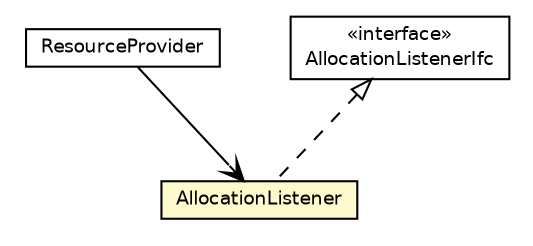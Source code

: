 #!/usr/local/bin/dot
#
# Class diagram 
# Generated by UMLGraph version 5.4 (http://www.umlgraph.org/)
#

digraph G {
	edge [fontname="Helvetica",fontsize=10,labelfontname="Helvetica",labelfontsize=10];
	node [fontname="Helvetica",fontsize=10,shape=plaintext];
	nodesep=0.25;
	ranksep=0.5;
	// jsl.modeling.elements.resource.ResourceProvider
	c179058 [label=<<table title="jsl.modeling.elements.resource.ResourceProvider" border="0" cellborder="1" cellspacing="0" cellpadding="2" port="p" href="./ResourceProvider.html">
		<tr><td><table border="0" cellspacing="0" cellpadding="1">
<tr><td align="center" balign="center"> ResourceProvider </td></tr>
		</table></td></tr>
		</table>>, URL="./ResourceProvider.html", fontname="Helvetica", fontcolor="black", fontsize=9.0];
	// jsl.modeling.elements.resource.ResourceProvider.AllocationListener
	c179060 [label=<<table title="jsl.modeling.elements.resource.ResourceProvider.AllocationListener" border="0" cellborder="1" cellspacing="0" cellpadding="2" port="p" bgcolor="lemonChiffon" href="./ResourceProvider.AllocationListener.html">
		<tr><td><table border="0" cellspacing="0" cellpadding="1">
<tr><td align="center" balign="center"> AllocationListener </td></tr>
		</table></td></tr>
		</table>>, URL="./ResourceProvider.AllocationListener.html", fontname="Helvetica", fontcolor="black", fontsize=9.0];
	// jsl.modeling.elements.resource.AllocationListenerIfc
	c179112 [label=<<table title="jsl.modeling.elements.resource.AllocationListenerIfc" border="0" cellborder="1" cellspacing="0" cellpadding="2" port="p" href="./AllocationListenerIfc.html">
		<tr><td><table border="0" cellspacing="0" cellpadding="1">
<tr><td align="center" balign="center"> &#171;interface&#187; </td></tr>
<tr><td align="center" balign="center"> AllocationListenerIfc </td></tr>
		</table></td></tr>
		</table>>, URL="./AllocationListenerIfc.html", fontname="Helvetica", fontcolor="black", fontsize=9.0];
	//jsl.modeling.elements.resource.ResourceProvider.AllocationListener implements jsl.modeling.elements.resource.AllocationListenerIfc
	c179112:p -> c179060:p [dir=back,arrowtail=empty,style=dashed];
	// jsl.modeling.elements.resource.ResourceProvider NAVASSOC jsl.modeling.elements.resource.ResourceProvider.AllocationListener
	c179058:p -> c179060:p [taillabel="", label="", headlabel="", fontname="Helvetica", fontcolor="black", fontsize=10.0, color="black", arrowhead=open];
}

